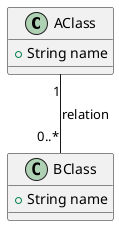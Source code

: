@startuml
class AClass {
  +String name
}

class BClass {
  +String name
}

AClass "1" -- "0..*" BClass : relation
@enduml
